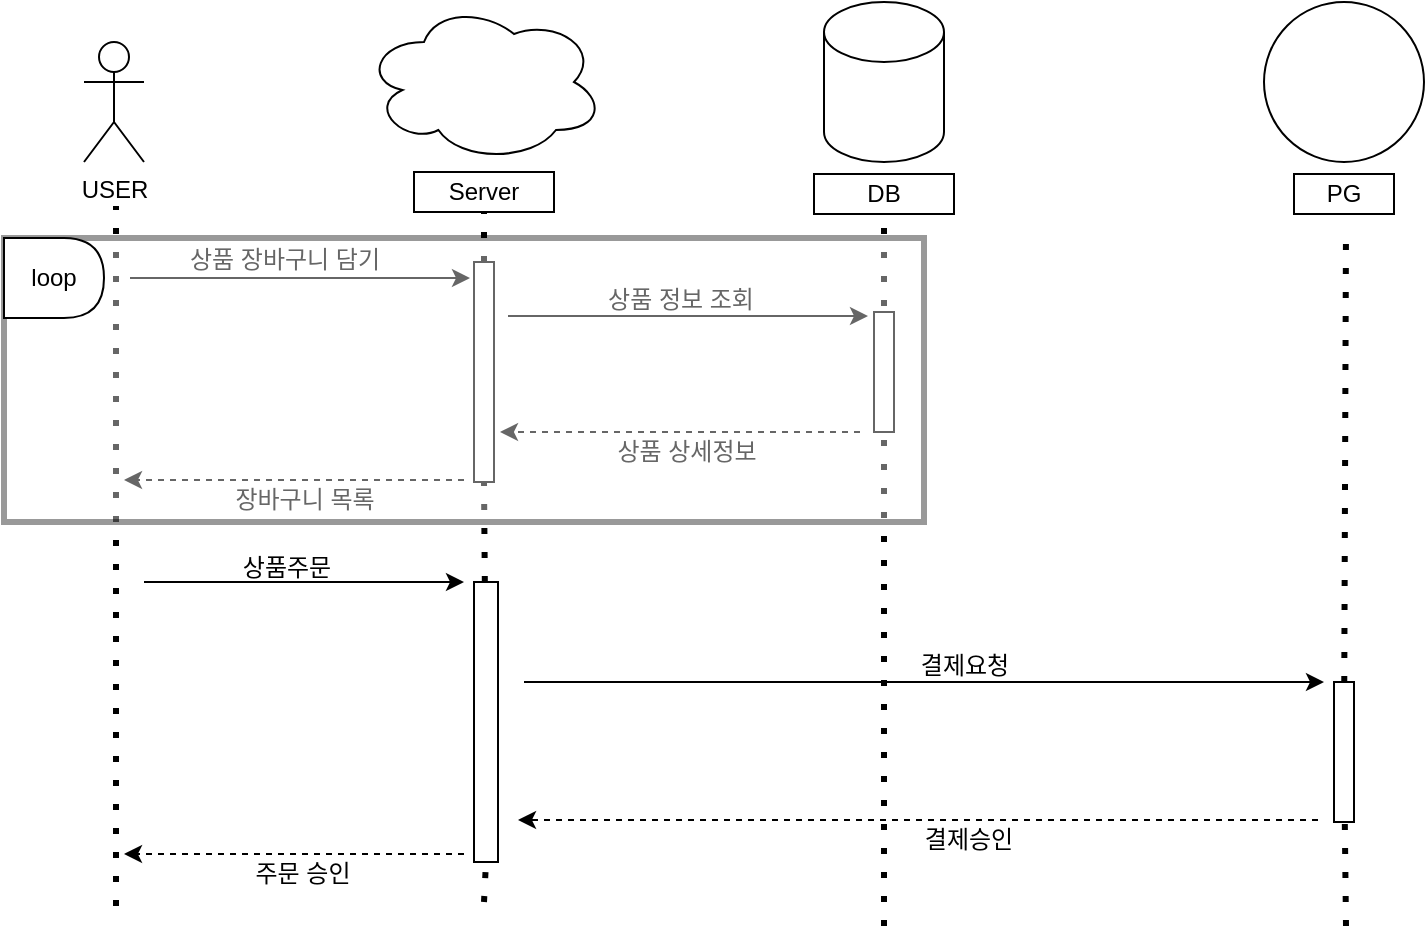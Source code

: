 <mxfile version="21.1.4" type="github">
  <diagram name="Page-1" id="2YBvvXClWsGukQMizWep">
    <mxGraphModel dx="1434" dy="764" grid="1" gridSize="10" guides="1" tooltips="1" connect="1" arrows="1" fold="1" page="1" pageScale="1" pageWidth="850" pageHeight="1100" math="0" shadow="0">
      <root>
        <mxCell id="0" />
        <mxCell id="1" parent="0" />
        <mxCell id="I8M-kXGc4uCNpKgczoVp-2" value="USER" style="shape=umlActor;verticalLabelPosition=bottom;verticalAlign=top;html=1;outlineConnect=0;" vertex="1" parent="1">
          <mxGeometry x="130" y="150" width="30" height="60" as="geometry" />
        </mxCell>
        <mxCell id="I8M-kXGc4uCNpKgczoVp-3" value="" style="shape=cylinder3;whiteSpace=wrap;html=1;boundedLbl=1;backgroundOutline=1;size=15;" vertex="1" parent="1">
          <mxGeometry x="500" y="130" width="60" height="80" as="geometry" />
        </mxCell>
        <mxCell id="I8M-kXGc4uCNpKgczoVp-4" value="" style="ellipse;shape=cloud;whiteSpace=wrap;html=1;" vertex="1" parent="1">
          <mxGeometry x="270" y="130" width="120" height="80" as="geometry" />
        </mxCell>
        <mxCell id="I8M-kXGc4uCNpKgczoVp-5" value="" style="ellipse;whiteSpace=wrap;html=1;aspect=fixed;" vertex="1" parent="1">
          <mxGeometry x="720" y="130" width="80" height="80" as="geometry" />
        </mxCell>
        <mxCell id="I8M-kXGc4uCNpKgczoVp-8" value="Server" style="rounded=0;whiteSpace=wrap;html=1;" vertex="1" parent="1">
          <mxGeometry x="295" y="215" width="70" height="20" as="geometry" />
        </mxCell>
        <mxCell id="I8M-kXGc4uCNpKgczoVp-9" value="DB" style="rounded=0;whiteSpace=wrap;html=1;" vertex="1" parent="1">
          <mxGeometry x="495" y="216" width="70" height="20" as="geometry" />
        </mxCell>
        <mxCell id="I8M-kXGc4uCNpKgczoVp-11" value="PG" style="rounded=0;whiteSpace=wrap;html=1;" vertex="1" parent="1">
          <mxGeometry x="735" y="216" width="50" height="20" as="geometry" />
        </mxCell>
        <mxCell id="I8M-kXGc4uCNpKgczoVp-15" value="" style="endArrow=none;dashed=1;html=1;dashPattern=1 3;strokeWidth=3;rounded=0;entryX=0.5;entryY=1;entryDx=0;entryDy=0;" edge="1" parent="1" source="I8M-kXGc4uCNpKgczoVp-19" target="I8M-kXGc4uCNpKgczoVp-8">
          <mxGeometry width="50" height="50" relative="1" as="geometry">
            <mxPoint x="330" y="580" as="sourcePoint" />
            <mxPoint x="450" y="370" as="targetPoint" />
          </mxGeometry>
        </mxCell>
        <mxCell id="I8M-kXGc4uCNpKgczoVp-16" value="" style="endArrow=none;dashed=1;html=1;dashPattern=1 3;strokeWidth=3;rounded=0;" edge="1" parent="1">
          <mxGeometry width="50" height="50" relative="1" as="geometry">
            <mxPoint x="146" y="582" as="sourcePoint" />
            <mxPoint x="146" y="232" as="targetPoint" />
          </mxGeometry>
        </mxCell>
        <mxCell id="I8M-kXGc4uCNpKgczoVp-17" value="" style="endArrow=none;dashed=1;html=1;dashPattern=1 3;strokeWidth=3;rounded=0;" edge="1" parent="1">
          <mxGeometry width="50" height="50" relative="1" as="geometry">
            <mxPoint x="530" y="282" as="sourcePoint" />
            <mxPoint x="530" y="239" as="targetPoint" />
          </mxGeometry>
        </mxCell>
        <mxCell id="I8M-kXGc4uCNpKgczoVp-18" value="" style="endArrow=none;dashed=1;html=1;dashPattern=1 3;strokeWidth=3;rounded=0;" edge="1" parent="1" source="I8M-kXGc4uCNpKgczoVp-43">
          <mxGeometry width="50" height="50" relative="1" as="geometry">
            <mxPoint x="761" y="592" as="sourcePoint" />
            <mxPoint x="761" y="242" as="targetPoint" />
          </mxGeometry>
        </mxCell>
        <mxCell id="I8M-kXGc4uCNpKgczoVp-20" value="" style="endArrow=none;dashed=1;html=1;dashPattern=1 3;strokeWidth=3;rounded=0;entryX=0.5;entryY=1;entryDx=0;entryDy=0;" edge="1" parent="1" source="I8M-kXGc4uCNpKgczoVp-38" target="I8M-kXGc4uCNpKgczoVp-19">
          <mxGeometry width="50" height="50" relative="1" as="geometry">
            <mxPoint x="330" y="580" as="sourcePoint" />
            <mxPoint x="330" y="240" as="targetPoint" />
          </mxGeometry>
        </mxCell>
        <mxCell id="I8M-kXGc4uCNpKgczoVp-19" value="" style="rounded=0;whiteSpace=wrap;html=1;" vertex="1" parent="1">
          <mxGeometry x="325" y="260" width="10" height="110" as="geometry" />
        </mxCell>
        <mxCell id="I8M-kXGc4uCNpKgczoVp-21" value="" style="endArrow=classic;html=1;rounded=0;" edge="1" parent="1">
          <mxGeometry width="50" height="50" relative="1" as="geometry">
            <mxPoint x="153" y="268" as="sourcePoint" />
            <mxPoint x="323" y="268" as="targetPoint" />
          </mxGeometry>
        </mxCell>
        <mxCell id="I8M-kXGc4uCNpKgczoVp-22" value="" style="endArrow=classic;html=1;rounded=0;dashed=1;" edge="1" parent="1">
          <mxGeometry width="50" height="50" relative="1" as="geometry">
            <mxPoint x="320" y="369" as="sourcePoint" />
            <mxPoint x="150" y="369" as="targetPoint" />
          </mxGeometry>
        </mxCell>
        <mxCell id="I8M-kXGc4uCNpKgczoVp-23" value="상품 장바구니 담기" style="text;html=1;align=center;verticalAlign=middle;resizable=0;points=[];autosize=1;strokeColor=none;fillColor=none;" vertex="1" parent="1">
          <mxGeometry x="165" y="244" width="130" height="30" as="geometry" />
        </mxCell>
        <mxCell id="I8M-kXGc4uCNpKgczoVp-24" value="장바구니 목록" style="text;html=1;align=center;verticalAlign=middle;resizable=0;points=[];autosize=1;strokeColor=none;fillColor=none;" vertex="1" parent="1">
          <mxGeometry x="190" y="364" width="100" height="30" as="geometry" />
        </mxCell>
        <mxCell id="I8M-kXGc4uCNpKgczoVp-26" value="" style="endArrow=none;dashed=1;html=1;dashPattern=1 3;strokeWidth=3;rounded=0;" edge="1" parent="1" target="I8M-kXGc4uCNpKgczoVp-25">
          <mxGeometry width="50" height="50" relative="1" as="geometry">
            <mxPoint x="530" y="592" as="sourcePoint" />
            <mxPoint x="530" y="242" as="targetPoint" />
          </mxGeometry>
        </mxCell>
        <mxCell id="I8M-kXGc4uCNpKgczoVp-25" value="" style="rounded=0;whiteSpace=wrap;html=1;" vertex="1" parent="1">
          <mxGeometry x="525" y="285" width="10" height="60" as="geometry" />
        </mxCell>
        <mxCell id="I8M-kXGc4uCNpKgczoVp-27" value="" style="endArrow=classic;html=1;rounded=0;" edge="1" parent="1">
          <mxGeometry width="50" height="50" relative="1" as="geometry">
            <mxPoint x="342" y="287" as="sourcePoint" />
            <mxPoint x="522" y="287" as="targetPoint" />
          </mxGeometry>
        </mxCell>
        <mxCell id="I8M-kXGc4uCNpKgczoVp-28" value="" style="endArrow=classic;html=1;rounded=0;dashed=1;" edge="1" parent="1">
          <mxGeometry width="50" height="50" relative="1" as="geometry">
            <mxPoint x="518" y="345" as="sourcePoint" />
            <mxPoint x="338" y="345" as="targetPoint" />
          </mxGeometry>
        </mxCell>
        <mxCell id="I8M-kXGc4uCNpKgczoVp-29" value="상품 정보 조회" style="text;html=1;align=center;verticalAlign=middle;resizable=0;points=[];autosize=1;strokeColor=none;fillColor=none;" vertex="1" parent="1">
          <mxGeometry x="378" y="264" width="100" height="30" as="geometry" />
        </mxCell>
        <mxCell id="I8M-kXGc4uCNpKgczoVp-30" value="상품 상세정보" style="text;html=1;align=center;verticalAlign=middle;resizable=0;points=[];autosize=1;strokeColor=none;fillColor=none;" vertex="1" parent="1">
          <mxGeometry x="381" y="340" width="100" height="30" as="geometry" />
        </mxCell>
        <mxCell id="I8M-kXGc4uCNpKgczoVp-31" value="" style="rounded=0;whiteSpace=wrap;html=1;opacity=40;strokeWidth=3;" vertex="1" parent="1">
          <mxGeometry x="90" y="248" width="460" height="142" as="geometry" />
        </mxCell>
        <mxCell id="I8M-kXGc4uCNpKgczoVp-34" value="loop" style="shape=delay;whiteSpace=wrap;html=1;" vertex="1" parent="1">
          <mxGeometry x="90" y="248" width="50" height="40" as="geometry" />
        </mxCell>
        <mxCell id="I8M-kXGc4uCNpKgczoVp-35" value="" style="endArrow=classic;html=1;rounded=0;" edge="1" parent="1">
          <mxGeometry width="50" height="50" relative="1" as="geometry">
            <mxPoint x="160" y="420" as="sourcePoint" />
            <mxPoint x="320" y="420" as="targetPoint" />
          </mxGeometry>
        </mxCell>
        <mxCell id="I8M-kXGc4uCNpKgczoVp-36" value="상품주문" style="text;html=1;align=center;verticalAlign=middle;resizable=0;points=[];autosize=1;strokeColor=none;fillColor=none;" vertex="1" parent="1">
          <mxGeometry x="196" y="398" width="70" height="30" as="geometry" />
        </mxCell>
        <mxCell id="I8M-kXGc4uCNpKgczoVp-39" value="" style="endArrow=none;dashed=1;html=1;dashPattern=1 3;strokeWidth=3;rounded=0;entryX=0.5;entryY=1;entryDx=0;entryDy=0;" edge="1" parent="1" target="I8M-kXGc4uCNpKgczoVp-38">
          <mxGeometry width="50" height="50" relative="1" as="geometry">
            <mxPoint x="330" y="580" as="sourcePoint" />
            <mxPoint x="330" y="370" as="targetPoint" />
          </mxGeometry>
        </mxCell>
        <mxCell id="I8M-kXGc4uCNpKgczoVp-38" value="" style="rounded=0;whiteSpace=wrap;html=1;" vertex="1" parent="1">
          <mxGeometry x="325" y="420" width="12" height="140" as="geometry" />
        </mxCell>
        <mxCell id="I8M-kXGc4uCNpKgczoVp-40" value="" style="endArrow=classic;html=1;rounded=0;dashed=1;" edge="1" parent="1">
          <mxGeometry width="50" height="50" relative="1" as="geometry">
            <mxPoint x="320" y="556" as="sourcePoint" />
            <mxPoint x="150" y="556" as="targetPoint" />
          </mxGeometry>
        </mxCell>
        <mxCell id="I8M-kXGc4uCNpKgczoVp-41" value="주문 승인" style="text;html=1;align=center;verticalAlign=middle;resizable=0;points=[];autosize=1;strokeColor=none;fillColor=none;" vertex="1" parent="1">
          <mxGeometry x="204" y="551" width="70" height="30" as="geometry" />
        </mxCell>
        <mxCell id="I8M-kXGc4uCNpKgczoVp-42" value="" style="endArrow=classic;html=1;rounded=0;" edge="1" parent="1">
          <mxGeometry width="50" height="50" relative="1" as="geometry">
            <mxPoint x="350" y="470" as="sourcePoint" />
            <mxPoint x="750" y="470" as="targetPoint" />
          </mxGeometry>
        </mxCell>
        <mxCell id="I8M-kXGc4uCNpKgczoVp-44" value="" style="endArrow=none;dashed=1;html=1;dashPattern=1 3;strokeWidth=3;rounded=0;" edge="1" parent="1" target="I8M-kXGc4uCNpKgczoVp-43">
          <mxGeometry width="50" height="50" relative="1" as="geometry">
            <mxPoint x="761" y="592" as="sourcePoint" />
            <mxPoint x="761" y="242" as="targetPoint" />
          </mxGeometry>
        </mxCell>
        <mxCell id="I8M-kXGc4uCNpKgczoVp-43" value="" style="rounded=0;whiteSpace=wrap;html=1;" vertex="1" parent="1">
          <mxGeometry x="755" y="470" width="10" height="70" as="geometry" />
        </mxCell>
        <mxCell id="I8M-kXGc4uCNpKgczoVp-45" value="" style="endArrow=classic;html=1;rounded=0;dashed=1;" edge="1" parent="1">
          <mxGeometry width="50" height="50" relative="1" as="geometry">
            <mxPoint x="747" y="539" as="sourcePoint" />
            <mxPoint x="347" y="539" as="targetPoint" />
          </mxGeometry>
        </mxCell>
        <mxCell id="I8M-kXGc4uCNpKgczoVp-46" value="결제요청" style="text;html=1;align=center;verticalAlign=middle;resizable=0;points=[];autosize=1;strokeColor=none;fillColor=none;" vertex="1" parent="1">
          <mxGeometry x="535" y="447" width="70" height="30" as="geometry" />
        </mxCell>
        <mxCell id="I8M-kXGc4uCNpKgczoVp-47" value="결제승인" style="text;html=1;align=center;verticalAlign=middle;resizable=0;points=[];autosize=1;strokeColor=none;fillColor=none;" vertex="1" parent="1">
          <mxGeometry x="537" y="534" width="70" height="30" as="geometry" />
        </mxCell>
      </root>
    </mxGraphModel>
  </diagram>
</mxfile>

